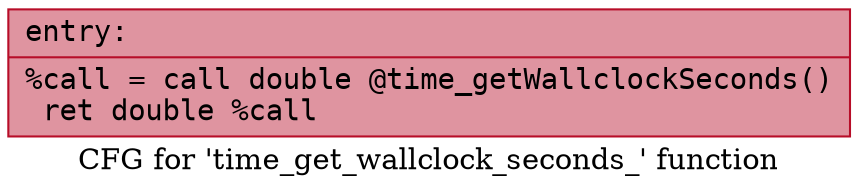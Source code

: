 digraph "CFG for 'time_get_wallclock_seconds_' function" {
	label="CFG for 'time_get_wallclock_seconds_' function";

	Node0x556512b39730 [shape=record,color="#b70d28ff", style=filled, fillcolor="#b70d2870" fontname="Courier",label="{entry:\l|  %call = call double @time_getWallclockSeconds()\l  ret double %call\l}"];
}
